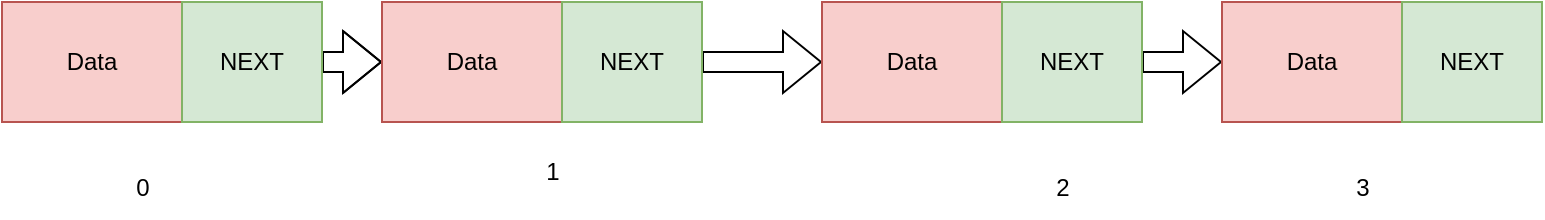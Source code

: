 <mxfile version="23.1.2" type="github">
  <diagram name="Page-1" id="ksizqdsHcVNpUrc1TQrx">
    <mxGraphModel dx="1364" dy="759" grid="1" gridSize="10" guides="1" tooltips="1" connect="1" arrows="1" fold="1" page="1" pageScale="1" pageWidth="827" pageHeight="1169" math="0" shadow="0">
      <root>
        <mxCell id="0" />
        <mxCell id="1" parent="0" />
        <mxCell id="PsNu1NwXyK5dLrfEUBMG-1" value="Data" style="rounded=0;whiteSpace=wrap;html=1;fillColor=#f8cecc;strokeColor=#b85450;" vertex="1" parent="1">
          <mxGeometry x="50" y="180" width="90" height="60" as="geometry" />
        </mxCell>
        <mxCell id="PsNu1NwXyK5dLrfEUBMG-12" value="" style="edgeStyle=orthogonalEdgeStyle;shape=flexArrow;rounded=0;orthogonalLoop=1;jettySize=auto;html=1;" edge="1" parent="1" source="PsNu1NwXyK5dLrfEUBMG-2" target="PsNu1NwXyK5dLrfEUBMG-5">
          <mxGeometry relative="1" as="geometry" />
        </mxCell>
        <mxCell id="PsNu1NwXyK5dLrfEUBMG-2" value="NEXT" style="rounded=0;whiteSpace=wrap;html=1;fillColor=#d5e8d4;strokeColor=#82b366;" vertex="1" parent="1">
          <mxGeometry x="140" y="180" width="70" height="60" as="geometry" />
        </mxCell>
        <mxCell id="PsNu1NwXyK5dLrfEUBMG-5" value="Data" style="rounded=0;whiteSpace=wrap;html=1;fillColor=#f8cecc;strokeColor=#b85450;" vertex="1" parent="1">
          <mxGeometry x="240" y="180" width="90" height="60" as="geometry" />
        </mxCell>
        <mxCell id="PsNu1NwXyK5dLrfEUBMG-13" value="" style="edgeStyle=orthogonalEdgeStyle;shape=flexArrow;rounded=0;orthogonalLoop=1;jettySize=auto;html=1;" edge="1" parent="1" source="PsNu1NwXyK5dLrfEUBMG-6" target="PsNu1NwXyK5dLrfEUBMG-8">
          <mxGeometry relative="1" as="geometry" />
        </mxCell>
        <mxCell id="PsNu1NwXyK5dLrfEUBMG-6" value="NEXT" style="rounded=0;whiteSpace=wrap;html=1;fillColor=#d5e8d4;strokeColor=#82b366;" vertex="1" parent="1">
          <mxGeometry x="330" y="180" width="70" height="60" as="geometry" />
        </mxCell>
        <mxCell id="PsNu1NwXyK5dLrfEUBMG-8" value="Data" style="rounded=0;whiteSpace=wrap;html=1;fillColor=#f8cecc;strokeColor=#b85450;" vertex="1" parent="1">
          <mxGeometry x="460" y="180" width="90" height="60" as="geometry" />
        </mxCell>
        <mxCell id="PsNu1NwXyK5dLrfEUBMG-14" value="" style="edgeStyle=orthogonalEdgeStyle;shape=flexArrow;rounded=0;orthogonalLoop=1;jettySize=auto;html=1;" edge="1" parent="1" source="PsNu1NwXyK5dLrfEUBMG-9" target="PsNu1NwXyK5dLrfEUBMG-10">
          <mxGeometry relative="1" as="geometry" />
        </mxCell>
        <mxCell id="PsNu1NwXyK5dLrfEUBMG-9" value="NEXT" style="rounded=0;whiteSpace=wrap;html=1;fillColor=#d5e8d4;strokeColor=#82b366;" vertex="1" parent="1">
          <mxGeometry x="550" y="180" width="70" height="60" as="geometry" />
        </mxCell>
        <mxCell id="PsNu1NwXyK5dLrfEUBMG-10" value="Data" style="rounded=0;whiteSpace=wrap;html=1;fillColor=#f8cecc;strokeColor=#b85450;" vertex="1" parent="1">
          <mxGeometry x="660" y="180" width="90" height="60" as="geometry" />
        </mxCell>
        <mxCell id="PsNu1NwXyK5dLrfEUBMG-11" value="NEXT" style="rounded=0;whiteSpace=wrap;html=1;fillColor=#d5e8d4;strokeColor=#82b366;" vertex="1" parent="1">
          <mxGeometry x="750" y="180" width="70" height="60" as="geometry" />
        </mxCell>
        <mxCell id="PsNu1NwXyK5dLrfEUBMG-15" value="0" style="text;html=1;align=center;verticalAlign=middle;resizable=0;points=[];autosize=1;strokeColor=none;fillColor=none;" vertex="1" parent="1">
          <mxGeometry x="105" y="258" width="30" height="30" as="geometry" />
        </mxCell>
        <mxCell id="PsNu1NwXyK5dLrfEUBMG-16" value="1" style="text;html=1;align=center;verticalAlign=middle;resizable=0;points=[];autosize=1;strokeColor=none;fillColor=none;" vertex="1" parent="1">
          <mxGeometry x="310" y="250" width="30" height="30" as="geometry" />
        </mxCell>
        <mxCell id="PsNu1NwXyK5dLrfEUBMG-17" value="2" style="text;html=1;align=center;verticalAlign=middle;resizable=0;points=[];autosize=1;strokeColor=none;fillColor=none;" vertex="1" parent="1">
          <mxGeometry x="565" y="258" width="30" height="30" as="geometry" />
        </mxCell>
        <mxCell id="PsNu1NwXyK5dLrfEUBMG-18" value="3" style="text;html=1;align=center;verticalAlign=middle;resizable=0;points=[];autosize=1;strokeColor=none;fillColor=none;" vertex="1" parent="1">
          <mxGeometry x="715" y="258" width="30" height="30" as="geometry" />
        </mxCell>
      </root>
    </mxGraphModel>
  </diagram>
</mxfile>
